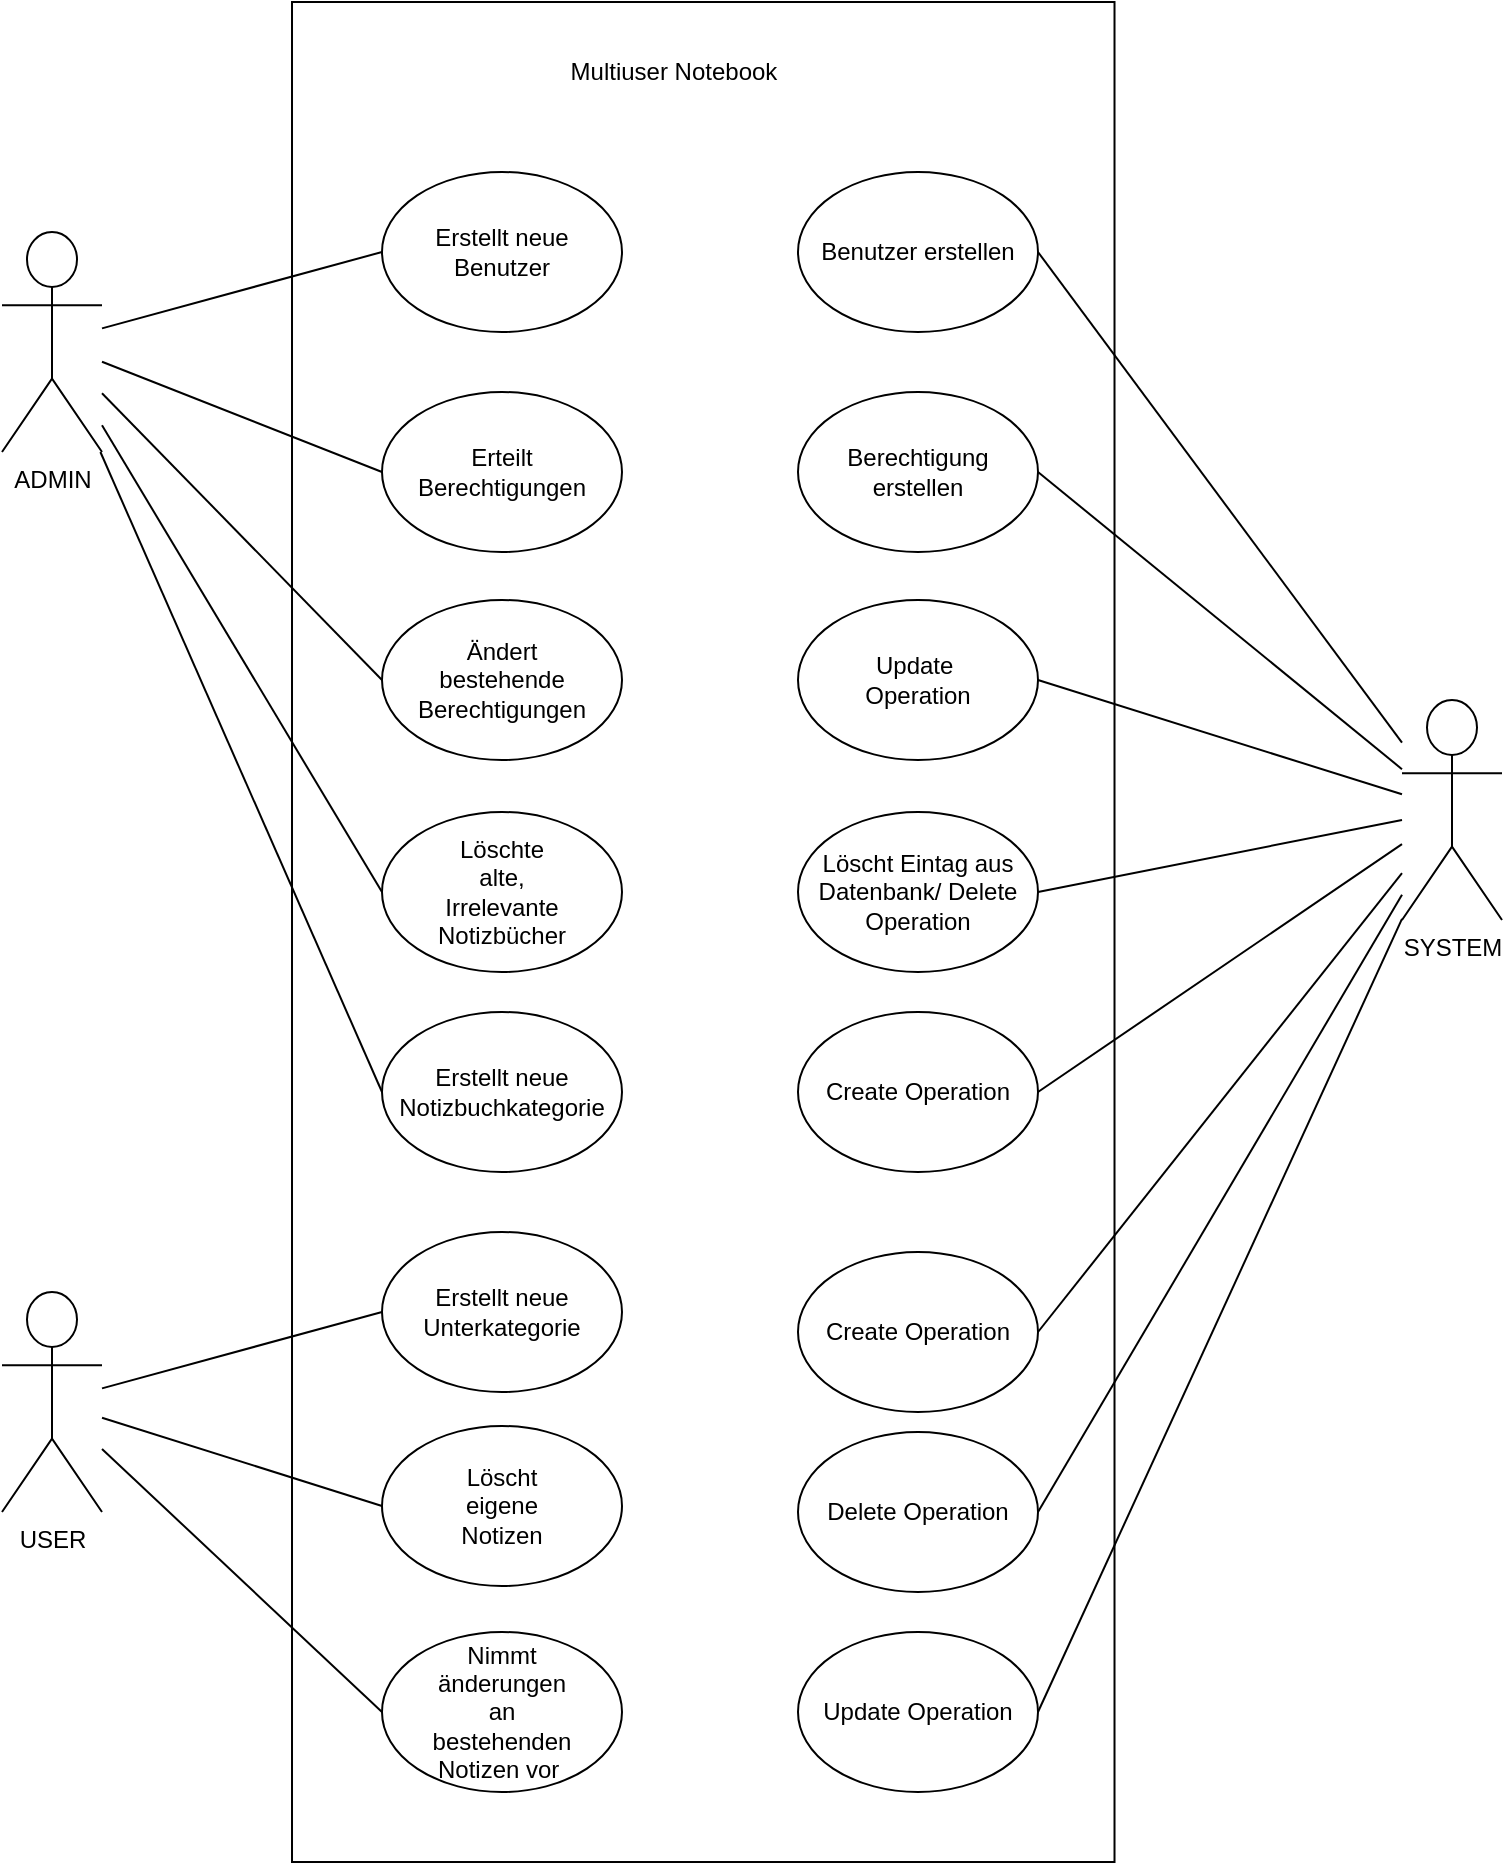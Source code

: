 <mxfile version="14.6.13" type="device"><diagram id="2YK-kSdUtZhD4AsbwmPN" name="Seite-1"><mxGraphModel dx="1560" dy="1136" grid="1" gridSize="10" guides="1" tooltips="1" connect="1" arrows="1" fold="1" page="1" pageScale="1" pageWidth="1169" pageHeight="827" math="0" shadow="0"><root><mxCell id="0"/><mxCell id="1" parent="0"/><mxCell id="-Yi2beBtsmjsn3L8VPXJ-1" value="" style="rounded=0;whiteSpace=wrap;html=1;rotation=90;" vertex="1" parent="1"><mxGeometry x="95.63" y="374.38" width="930" height="411.25" as="geometry"/></mxCell><mxCell id="-Yi2beBtsmjsn3L8VPXJ-2" value="USER" style="shape=umlActor;verticalLabelPosition=bottom;verticalAlign=top;html=1;outlineConnect=0;" vertex="1" parent="1"><mxGeometry x="210" y="760" width="50" height="110" as="geometry"/></mxCell><mxCell id="-Yi2beBtsmjsn3L8VPXJ-3" value="SYSTEM" style="shape=umlActor;verticalLabelPosition=bottom;verticalAlign=top;html=1;outlineConnect=0;" vertex="1" parent="1"><mxGeometry x="910" y="464" width="50" height="110" as="geometry"/></mxCell><mxCell id="-Yi2beBtsmjsn3L8VPXJ-5" value="Multiuser Notebook" style="text;html=1;strokeColor=none;fillColor=none;align=center;verticalAlign=middle;whiteSpace=wrap;rounded=0;" vertex="1" parent="1"><mxGeometry x="484.25" y="140" width="124" height="20" as="geometry"/></mxCell><mxCell id="-Yi2beBtsmjsn3L8VPXJ-6" value="" style="ellipse;whiteSpace=wrap;html=1;" vertex="1" parent="1"><mxGeometry x="400" y="200" width="120" height="80" as="geometry"/></mxCell><mxCell id="-Yi2beBtsmjsn3L8VPXJ-7" value="Erstellt neue Benutzer" style="text;html=1;strokeColor=none;fillColor=none;align=center;verticalAlign=middle;whiteSpace=wrap;rounded=0;" vertex="1" parent="1"><mxGeometry x="420" y="230" width="80" height="20" as="geometry"/></mxCell><mxCell id="-Yi2beBtsmjsn3L8VPXJ-8" value="ADMIN" style="shape=umlActor;verticalLabelPosition=bottom;verticalAlign=top;html=1;outlineConnect=0;" vertex="1" parent="1"><mxGeometry x="210" y="230" width="50" height="110" as="geometry"/></mxCell><mxCell id="-Yi2beBtsmjsn3L8VPXJ-9" value="" style="endArrow=none;html=1;exitX=0;exitY=0.5;exitDx=0;exitDy=0;" edge="1" parent="1" source="-Yi2beBtsmjsn3L8VPXJ-6" target="-Yi2beBtsmjsn3L8VPXJ-8"><mxGeometry width="50" height="50" relative="1" as="geometry"><mxPoint x="540" y="580" as="sourcePoint"/><mxPoint x="590" y="530" as="targetPoint"/></mxGeometry></mxCell><mxCell id="-Yi2beBtsmjsn3L8VPXJ-10" value="" style="ellipse;whiteSpace=wrap;html=1;" vertex="1" parent="1"><mxGeometry x="400" y="310" width="120" height="80" as="geometry"/></mxCell><mxCell id="-Yi2beBtsmjsn3L8VPXJ-11" value="Erteilt Berechtigungen" style="text;html=1;strokeColor=none;fillColor=none;align=center;verticalAlign=middle;whiteSpace=wrap;rounded=0;" vertex="1" parent="1"><mxGeometry x="432" y="340" width="56" height="20" as="geometry"/></mxCell><mxCell id="-Yi2beBtsmjsn3L8VPXJ-12" value="" style="endArrow=none;html=1;exitX=0;exitY=0.5;exitDx=0;exitDy=0;" edge="1" parent="1" source="-Yi2beBtsmjsn3L8VPXJ-10" target="-Yi2beBtsmjsn3L8VPXJ-8"><mxGeometry width="50" height="50" relative="1" as="geometry"><mxPoint x="540" y="570" as="sourcePoint"/><mxPoint x="590" y="520" as="targetPoint"/></mxGeometry></mxCell><mxCell id="-Yi2beBtsmjsn3L8VPXJ-13" value="" style="ellipse;whiteSpace=wrap;html=1;" vertex="1" parent="1"><mxGeometry x="400" y="414" width="120" height="80" as="geometry"/></mxCell><mxCell id="-Yi2beBtsmjsn3L8VPXJ-14" value="Ändert bestehende Berechtigungen" style="text;html=1;strokeColor=none;fillColor=none;align=center;verticalAlign=middle;whiteSpace=wrap;rounded=0;" vertex="1" parent="1"><mxGeometry x="440" y="444" width="40" height="20" as="geometry"/></mxCell><mxCell id="-Yi2beBtsmjsn3L8VPXJ-15" value="" style="endArrow=none;html=1;exitX=0;exitY=0.5;exitDx=0;exitDy=0;" edge="1" parent="1" source="-Yi2beBtsmjsn3L8VPXJ-13" target="-Yi2beBtsmjsn3L8VPXJ-8"><mxGeometry width="50" height="50" relative="1" as="geometry"><mxPoint x="540" y="560" as="sourcePoint"/><mxPoint x="590" y="510" as="targetPoint"/></mxGeometry></mxCell><mxCell id="-Yi2beBtsmjsn3L8VPXJ-16" value="" style="ellipse;whiteSpace=wrap;html=1;" vertex="1" parent="1"><mxGeometry x="400" y="520" width="120" height="80" as="geometry"/></mxCell><mxCell id="-Yi2beBtsmjsn3L8VPXJ-17" value="Löschte alte, Irrelevante Notizbücher" style="text;html=1;strokeColor=none;fillColor=none;align=center;verticalAlign=middle;whiteSpace=wrap;rounded=0;" vertex="1" parent="1"><mxGeometry x="440" y="550" width="40" height="20" as="geometry"/></mxCell><mxCell id="-Yi2beBtsmjsn3L8VPXJ-18" value="" style="endArrow=none;html=1;exitX=0;exitY=0.5;exitDx=0;exitDy=0;" edge="1" parent="1" source="-Yi2beBtsmjsn3L8VPXJ-16" target="-Yi2beBtsmjsn3L8VPXJ-8"><mxGeometry width="50" height="50" relative="1" as="geometry"><mxPoint x="540" y="530" as="sourcePoint"/><mxPoint x="590" y="480" as="targetPoint"/></mxGeometry></mxCell><mxCell id="-Yi2beBtsmjsn3L8VPXJ-19" value="" style="ellipse;whiteSpace=wrap;html=1;" vertex="1" parent="1"><mxGeometry x="400" y="620" width="120" height="80" as="geometry"/></mxCell><mxCell id="-Yi2beBtsmjsn3L8VPXJ-20" value="Erstellt neue Notizbuchkategorie" style="text;html=1;strokeColor=none;fillColor=none;align=center;verticalAlign=middle;whiteSpace=wrap;rounded=0;" vertex="1" parent="1"><mxGeometry x="440" y="650" width="40" height="20" as="geometry"/></mxCell><mxCell id="-Yi2beBtsmjsn3L8VPXJ-21" value="" style="endArrow=none;html=1;exitX=0;exitY=0.5;exitDx=0;exitDy=0;" edge="1" parent="1" source="-Yi2beBtsmjsn3L8VPXJ-19" target="-Yi2beBtsmjsn3L8VPXJ-8"><mxGeometry width="50" height="50" relative="1" as="geometry"><mxPoint x="540" y="660" as="sourcePoint"/><mxPoint x="590" y="610" as="targetPoint"/></mxGeometry></mxCell><mxCell id="-Yi2beBtsmjsn3L8VPXJ-22" value="" style="ellipse;whiteSpace=wrap;html=1;" vertex="1" parent="1"><mxGeometry x="400" y="730" width="120" height="80" as="geometry"/></mxCell><mxCell id="-Yi2beBtsmjsn3L8VPXJ-23" value="Erstellt neue Unterkategorie" style="text;html=1;strokeColor=none;fillColor=none;align=center;verticalAlign=middle;whiteSpace=wrap;rounded=0;" vertex="1" parent="1"><mxGeometry x="440" y="760" width="40" height="20" as="geometry"/></mxCell><mxCell id="-Yi2beBtsmjsn3L8VPXJ-24" value="" style="endArrow=none;html=1;exitX=0;exitY=0.5;exitDx=0;exitDy=0;" edge="1" parent="1" source="-Yi2beBtsmjsn3L8VPXJ-22" target="-Yi2beBtsmjsn3L8VPXJ-2"><mxGeometry width="50" height="50" relative="1" as="geometry"><mxPoint x="540" y="920" as="sourcePoint"/><mxPoint x="590" y="870" as="targetPoint"/></mxGeometry></mxCell><mxCell id="-Yi2beBtsmjsn3L8VPXJ-25" value="" style="ellipse;whiteSpace=wrap;html=1;" vertex="1" parent="1"><mxGeometry x="400" y="827" width="120" height="80" as="geometry"/></mxCell><mxCell id="-Yi2beBtsmjsn3L8VPXJ-26" value="Löscht eigene Notizen" style="text;html=1;strokeColor=none;fillColor=none;align=center;verticalAlign=middle;whiteSpace=wrap;rounded=0;" vertex="1" parent="1"><mxGeometry x="440" y="857" width="40" height="20" as="geometry"/></mxCell><mxCell id="-Yi2beBtsmjsn3L8VPXJ-27" value="" style="endArrow=none;html=1;exitX=0;exitY=0.5;exitDx=0;exitDy=0;" edge="1" parent="1" source="-Yi2beBtsmjsn3L8VPXJ-25" target="-Yi2beBtsmjsn3L8VPXJ-2"><mxGeometry width="50" height="50" relative="1" as="geometry"><mxPoint x="540" y="910" as="sourcePoint"/><mxPoint x="590" y="860" as="targetPoint"/></mxGeometry></mxCell><mxCell id="-Yi2beBtsmjsn3L8VPXJ-28" value="" style="ellipse;whiteSpace=wrap;html=1;" vertex="1" parent="1"><mxGeometry x="400" y="930" width="120" height="80" as="geometry"/></mxCell><mxCell id="-Yi2beBtsmjsn3L8VPXJ-29" value="Nimmt änderungen an bestehenden Notizen vor&amp;nbsp;" style="text;html=1;strokeColor=none;fillColor=none;align=center;verticalAlign=middle;whiteSpace=wrap;rounded=0;" vertex="1" parent="1"><mxGeometry x="440" y="960" width="40" height="20" as="geometry"/></mxCell><mxCell id="-Yi2beBtsmjsn3L8VPXJ-30" value="" style="endArrow=none;html=1;entryX=0;entryY=0.5;entryDx=0;entryDy=0;" edge="1" parent="1" source="-Yi2beBtsmjsn3L8VPXJ-2" target="-Yi2beBtsmjsn3L8VPXJ-28"><mxGeometry width="50" height="50" relative="1" as="geometry"><mxPoint x="210" y="970" as="sourcePoint"/><mxPoint x="260" y="920" as="targetPoint"/></mxGeometry></mxCell><mxCell id="-Yi2beBtsmjsn3L8VPXJ-31" value="Löscht Eintag aus Datenbank/ Delete Operation" style="ellipse;whiteSpace=wrap;html=1;" vertex="1" parent="1"><mxGeometry x="608" y="520" width="120" height="80" as="geometry"/></mxCell><mxCell id="-Yi2beBtsmjsn3L8VPXJ-32" value="" style="endArrow=none;html=1;exitX=1;exitY=0.5;exitDx=0;exitDy=0;" edge="1" parent="1" source="-Yi2beBtsmjsn3L8VPXJ-31" target="-Yi2beBtsmjsn3L8VPXJ-3"><mxGeometry width="50" height="50" relative="1" as="geometry"><mxPoint x="730" y="400" as="sourcePoint"/><mxPoint x="780" y="350" as="targetPoint"/></mxGeometry></mxCell><mxCell id="-Yi2beBtsmjsn3L8VPXJ-33" value="" style="endArrow=none;html=1;exitX=1;exitY=0.5;exitDx=0;exitDy=0;" edge="1" parent="1" source="-Yi2beBtsmjsn3L8VPXJ-34" target="-Yi2beBtsmjsn3L8VPXJ-3"><mxGeometry width="50" height="50" relative="1" as="geometry"><mxPoint x="730" y="370" as="sourcePoint"/><mxPoint x="780" y="320" as="targetPoint"/></mxGeometry></mxCell><mxCell id="-Yi2beBtsmjsn3L8VPXJ-34" value="" style="ellipse;whiteSpace=wrap;html=1;" vertex="1" parent="1"><mxGeometry x="608" y="414" width="120" height="80" as="geometry"/></mxCell><mxCell id="-Yi2beBtsmjsn3L8VPXJ-35" value="Update&amp;nbsp; &amp;nbsp;Operation&amp;nbsp;" style="text;html=1;strokeColor=none;fillColor=none;align=center;verticalAlign=middle;whiteSpace=wrap;rounded=0;" vertex="1" parent="1"><mxGeometry x="632" y="444" width="72" height="20" as="geometry"/></mxCell><mxCell id="-Yi2beBtsmjsn3L8VPXJ-36" value="" style="ellipse;whiteSpace=wrap;html=1;" vertex="1" parent="1"><mxGeometry x="608" y="310" width="120" height="80" as="geometry"/></mxCell><mxCell id="-Yi2beBtsmjsn3L8VPXJ-37" value="Berechtigung erstellen" style="text;html=1;strokeColor=none;fillColor=none;align=center;verticalAlign=middle;whiteSpace=wrap;rounded=0;" vertex="1" parent="1"><mxGeometry x="648" y="340" width="40" height="20" as="geometry"/></mxCell><mxCell id="-Yi2beBtsmjsn3L8VPXJ-38" value="" style="endArrow=none;html=1;exitX=1;exitY=0.5;exitDx=0;exitDy=0;" edge="1" parent="1" source="-Yi2beBtsmjsn3L8VPXJ-36" target="-Yi2beBtsmjsn3L8VPXJ-3"><mxGeometry width="50" height="50" relative="1" as="geometry"><mxPoint x="750" y="310" as="sourcePoint"/><mxPoint x="800" y="260" as="targetPoint"/></mxGeometry></mxCell><mxCell id="-Yi2beBtsmjsn3L8VPXJ-39" value="Benutzer erstellen" style="ellipse;whiteSpace=wrap;html=1;" vertex="1" parent="1"><mxGeometry x="608" y="200" width="120" height="80" as="geometry"/></mxCell><mxCell id="-Yi2beBtsmjsn3L8VPXJ-40" value="" style="endArrow=none;html=1;exitX=1;exitY=0.5;exitDx=0;exitDy=0;" edge="1" parent="1" source="-Yi2beBtsmjsn3L8VPXJ-39" target="-Yi2beBtsmjsn3L8VPXJ-3"><mxGeometry width="50" height="50" relative="1" as="geometry"><mxPoint x="800" y="310" as="sourcePoint"/><mxPoint x="850" y="260" as="targetPoint"/></mxGeometry></mxCell><mxCell id="-Yi2beBtsmjsn3L8VPXJ-41" value="Create Operation" style="ellipse;whiteSpace=wrap;html=1;" vertex="1" parent="1"><mxGeometry x="608" y="620" width="120" height="80" as="geometry"/></mxCell><mxCell id="-Yi2beBtsmjsn3L8VPXJ-42" value="" style="endArrow=none;html=1;exitX=1;exitY=0.5;exitDx=0;exitDy=0;" edge="1" parent="1" source="-Yi2beBtsmjsn3L8VPXJ-41" target="-Yi2beBtsmjsn3L8VPXJ-3"><mxGeometry width="50" height="50" relative="1" as="geometry"><mxPoint x="770" y="670" as="sourcePoint"/><mxPoint x="820" y="620" as="targetPoint"/></mxGeometry></mxCell><mxCell id="-Yi2beBtsmjsn3L8VPXJ-43" value="Create Operation" style="ellipse;whiteSpace=wrap;html=1;" vertex="1" parent="1"><mxGeometry x="608" y="740" width="120" height="80" as="geometry"/></mxCell><mxCell id="-Yi2beBtsmjsn3L8VPXJ-44" value="" style="endArrow=none;html=1;exitX=1;exitY=0.5;exitDx=0;exitDy=0;" edge="1" parent="1" source="-Yi2beBtsmjsn3L8VPXJ-43" target="-Yi2beBtsmjsn3L8VPXJ-3"><mxGeometry width="50" height="50" relative="1" as="geometry"><mxPoint x="840" y="740" as="sourcePoint"/><mxPoint x="890" y="690" as="targetPoint"/></mxGeometry></mxCell><mxCell id="-Yi2beBtsmjsn3L8VPXJ-45" value="Delete Operation" style="ellipse;whiteSpace=wrap;html=1;" vertex="1" parent="1"><mxGeometry x="608" y="830" width="120" height="80" as="geometry"/></mxCell><mxCell id="-Yi2beBtsmjsn3L8VPXJ-46" value="Update Operation" style="ellipse;whiteSpace=wrap;html=1;" vertex="1" parent="1"><mxGeometry x="608" y="930" width="120" height="80" as="geometry"/></mxCell><mxCell id="-Yi2beBtsmjsn3L8VPXJ-47" value="" style="endArrow=none;html=1;exitX=1;exitY=0.5;exitDx=0;exitDy=0;" edge="1" parent="1" source="-Yi2beBtsmjsn3L8VPXJ-45" target="-Yi2beBtsmjsn3L8VPXJ-3"><mxGeometry width="50" height="50" relative="1" as="geometry"><mxPoint x="540" y="850" as="sourcePoint"/><mxPoint x="590" y="800" as="targetPoint"/></mxGeometry></mxCell><mxCell id="-Yi2beBtsmjsn3L8VPXJ-48" value="" style="endArrow=none;html=1;exitX=1;exitY=0.5;exitDx=0;exitDy=0;" edge="1" parent="1" source="-Yi2beBtsmjsn3L8VPXJ-46" target="-Yi2beBtsmjsn3L8VPXJ-3"><mxGeometry width="50" height="50" relative="1" as="geometry"><mxPoint x="540" y="850" as="sourcePoint"/><mxPoint x="590" y="800" as="targetPoint"/></mxGeometry></mxCell></root></mxGraphModel></diagram></mxfile>